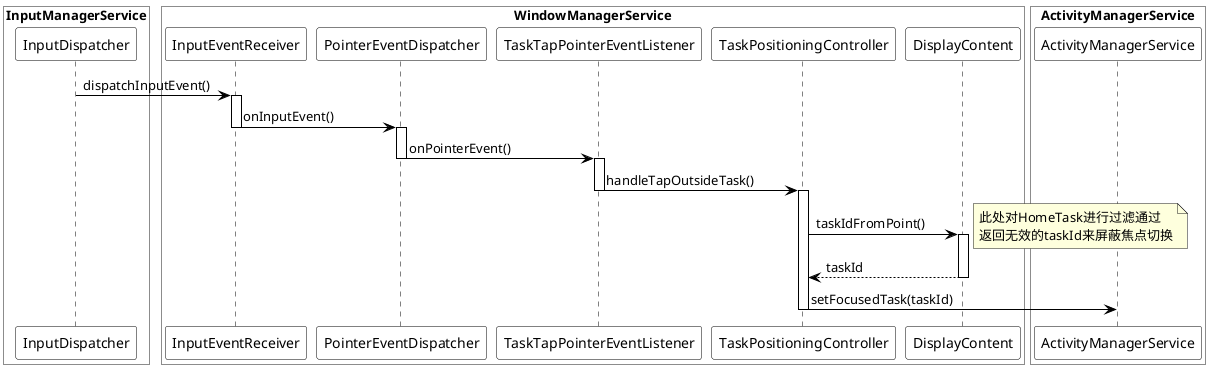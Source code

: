 @startuml

skinparam BoxPadding 2
skinparam sequence {
ArrowColor black
LifeLineBorderColor black
ParticipantBorderColor black
ParticipantBackgroundColor white
}

box "InputManagerService" #White
participant InputDispatcher
end box


box "WindowManagerService" #White
participant InputEventReceiver
participant PointerEventDispatcher
participant TaskTapPointerEventListener
participant TaskPositioningController
participant DisplayContent
end box

box "ActivityManagerService" #White
participant ActivityManagerService
end box


InputDispatcher -> InputEventReceiver: dispatchInputEvent()

activate InputEventReceiver
InputEventReceiver -> PointerEventDispatcher: onInputEvent()
deactivate InputEventReceiver

activate PointerEventDispatcher
PointerEventDispatcher -> TaskTapPointerEventListener: onPointerEvent()
deactivate PointerEventDispatcher

activate TaskTapPointerEventListener
TaskTapPointerEventListener -> TaskPositioningController: handleTapOutsideTask()
deactivate TaskTapPointerEventListener

activate TaskPositioningController
TaskPositioningController -> DisplayContent: taskIdFromPoint()
activate DisplayContent
note right
此处对HomeTask进行过滤通过
返回无效的taskId来屏蔽焦点切换
end note
DisplayContent --> TaskPositioningController: taskId

deactivate DisplayContent


TaskPositioningController -> ActivityManagerService: setFocusedTask(taskId)
deactivate DisplayContent
deactivate TaskPositioningController


@enduml